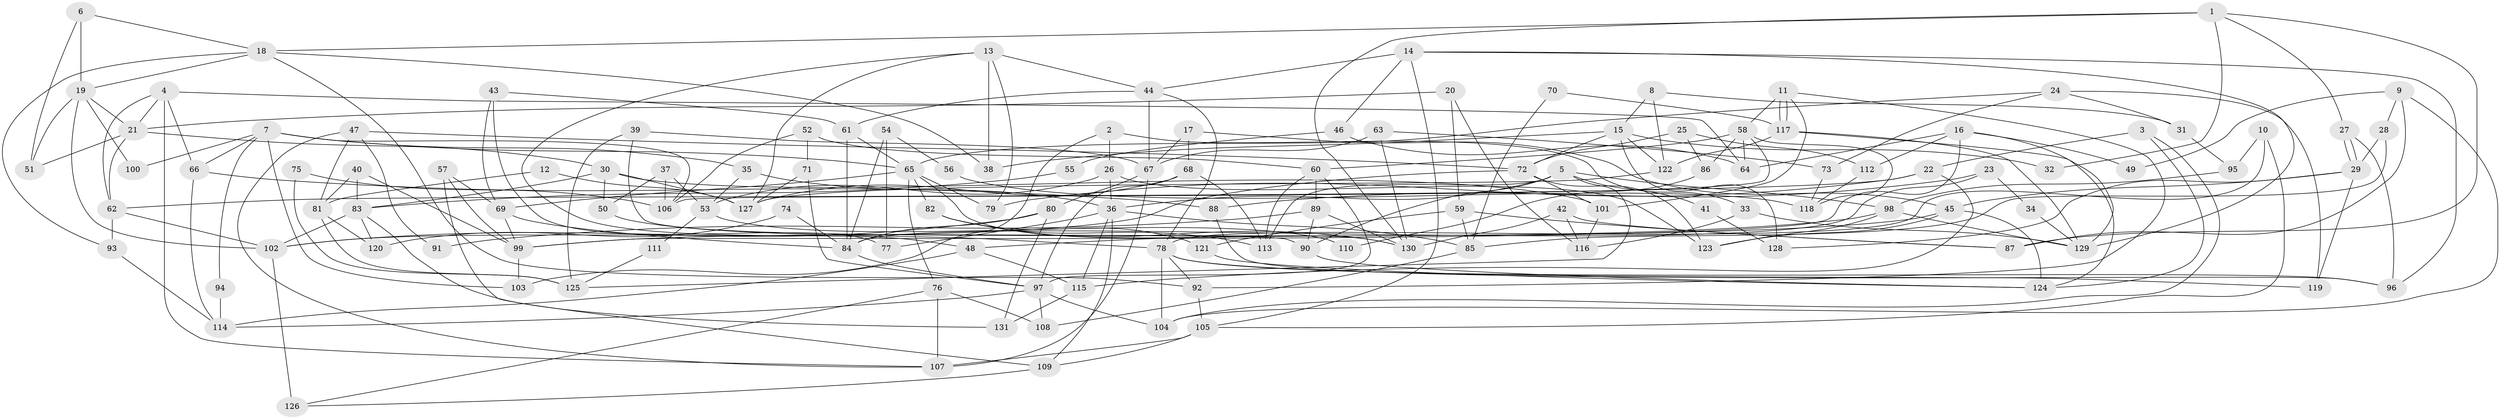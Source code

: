 // coarse degree distribution, {10: 0.045454545454545456, 12: 0.015151515151515152, 8: 0.030303030303030304, 3: 0.22727272727272727, 7: 0.07575757575757576, 9: 0.045454545454545456, 4: 0.13636363636363635, 11: 0.015151515151515152, 13: 0.030303030303030304, 2: 0.12121212121212122, 6: 0.13636363636363635, 5: 0.12121212121212122}
// Generated by graph-tools (version 1.1) at 2025/50/03/04/25 22:50:58]
// undirected, 131 vertices, 262 edges
graph export_dot {
  node [color=gray90,style=filled];
  1;
  2;
  3;
  4;
  5;
  6;
  7;
  8;
  9;
  10;
  11;
  12;
  13;
  14;
  15;
  16;
  17;
  18;
  19;
  20;
  21;
  22;
  23;
  24;
  25;
  26;
  27;
  28;
  29;
  30;
  31;
  32;
  33;
  34;
  35;
  36;
  37;
  38;
  39;
  40;
  41;
  42;
  43;
  44;
  45;
  46;
  47;
  48;
  49;
  50;
  51;
  52;
  53;
  54;
  55;
  56;
  57;
  58;
  59;
  60;
  61;
  62;
  63;
  64;
  65;
  66;
  67;
  68;
  69;
  70;
  71;
  72;
  73;
  74;
  75;
  76;
  77;
  78;
  79;
  80;
  81;
  82;
  83;
  84;
  85;
  86;
  87;
  88;
  89;
  90;
  91;
  92;
  93;
  94;
  95;
  96;
  97;
  98;
  99;
  100;
  101;
  102;
  103;
  104;
  105;
  106;
  107;
  108;
  109;
  110;
  111;
  112;
  113;
  114;
  115;
  116;
  117;
  118;
  119;
  120;
  121;
  122;
  123;
  124;
  125;
  126;
  127;
  128;
  129;
  130;
  131;
  1 -- 27;
  1 -- 130;
  1 -- 18;
  1 -- 32;
  1 -- 87;
  2 -- 26;
  2 -- 33;
  2 -- 103;
  3 -- 104;
  3 -- 124;
  3 -- 22;
  4 -- 21;
  4 -- 64;
  4 -- 62;
  4 -- 66;
  4 -- 107;
  5 -- 113;
  5 -- 36;
  5 -- 41;
  5 -- 90;
  5 -- 98;
  5 -- 125;
  6 -- 18;
  6 -- 19;
  6 -- 51;
  7 -- 35;
  7 -- 103;
  7 -- 65;
  7 -- 66;
  7 -- 94;
  7 -- 100;
  7 -- 106;
  8 -- 122;
  8 -- 15;
  8 -- 31;
  9 -- 28;
  9 -- 104;
  9 -- 49;
  9 -- 87;
  10 -- 105;
  10 -- 95;
  10 -- 78;
  11 -- 92;
  11 -- 117;
  11 -- 117;
  11 -- 58;
  11 -- 101;
  12 -- 81;
  12 -- 127;
  13 -- 79;
  13 -- 38;
  13 -- 44;
  13 -- 48;
  13 -- 127;
  14 -- 129;
  14 -- 44;
  14 -- 46;
  14 -- 96;
  14 -- 105;
  15 -- 72;
  15 -- 122;
  15 -- 32;
  15 -- 38;
  15 -- 128;
  16 -- 99;
  16 -- 129;
  16 -- 49;
  16 -- 64;
  16 -- 112;
  17 -- 68;
  17 -- 67;
  17 -- 45;
  18 -- 93;
  18 -- 19;
  18 -- 38;
  18 -- 92;
  19 -- 102;
  19 -- 21;
  19 -- 51;
  19 -- 100;
  20 -- 59;
  20 -- 21;
  20 -- 116;
  21 -- 51;
  21 -- 30;
  21 -- 62;
  22 -- 62;
  22 -- 79;
  22 -- 115;
  23 -- 88;
  23 -- 84;
  23 -- 34;
  24 -- 119;
  24 -- 65;
  24 -- 31;
  24 -- 73;
  25 -- 72;
  25 -- 112;
  25 -- 86;
  26 -- 123;
  26 -- 36;
  26 -- 53;
  27 -- 29;
  27 -- 29;
  27 -- 96;
  28 -- 29;
  28 -- 85;
  29 -- 45;
  29 -- 119;
  29 -- 128;
  30 -- 101;
  30 -- 50;
  30 -- 83;
  30 -- 127;
  31 -- 95;
  33 -- 129;
  33 -- 116;
  34 -- 129;
  35 -- 36;
  35 -- 53;
  36 -- 115;
  36 -- 109;
  36 -- 77;
  36 -- 85;
  37 -- 50;
  37 -- 106;
  37 -- 53;
  39 -- 67;
  39 -- 125;
  39 -- 90;
  40 -- 99;
  40 -- 83;
  40 -- 81;
  41 -- 128;
  42 -- 87;
  42 -- 130;
  42 -- 116;
  43 -- 61;
  43 -- 69;
  43 -- 77;
  44 -- 67;
  44 -- 61;
  44 -- 78;
  45 -- 48;
  45 -- 123;
  45 -- 124;
  46 -- 64;
  46 -- 55;
  47 -- 107;
  47 -- 72;
  47 -- 81;
  47 -- 91;
  48 -- 115;
  48 -- 114;
  50 -- 78;
  52 -- 71;
  52 -- 60;
  52 -- 106;
  53 -- 110;
  53 -- 111;
  54 -- 84;
  54 -- 77;
  54 -- 56;
  55 -- 83;
  56 -- 118;
  57 -- 99;
  57 -- 69;
  57 -- 109;
  58 -- 106;
  58 -- 60;
  58 -- 64;
  58 -- 86;
  58 -- 118;
  59 -- 87;
  59 -- 85;
  59 -- 121;
  60 -- 89;
  60 -- 97;
  60 -- 113;
  61 -- 65;
  61 -- 84;
  62 -- 93;
  62 -- 102;
  63 -- 130;
  63 -- 67;
  63 -- 73;
  65 -- 82;
  65 -- 69;
  65 -- 76;
  65 -- 79;
  65 -- 130;
  66 -- 88;
  66 -- 114;
  67 -- 80;
  67 -- 107;
  68 -- 97;
  68 -- 127;
  68 -- 113;
  69 -- 84;
  69 -- 99;
  70 -- 117;
  70 -- 85;
  71 -- 127;
  71 -- 97;
  72 -- 102;
  72 -- 101;
  72 -- 123;
  73 -- 118;
  74 -- 120;
  74 -- 84;
  75 -- 125;
  75 -- 106;
  76 -- 107;
  76 -- 108;
  76 -- 126;
  78 -- 92;
  78 -- 96;
  78 -- 104;
  78 -- 119;
  80 -- 102;
  80 -- 84;
  80 -- 131;
  81 -- 120;
  81 -- 125;
  82 -- 113;
  82 -- 121;
  82 -- 130;
  83 -- 102;
  83 -- 120;
  83 -- 131;
  84 -- 97;
  85 -- 108;
  86 -- 110;
  88 -- 96;
  89 -- 90;
  89 -- 130;
  89 -- 91;
  90 -- 124;
  92 -- 105;
  93 -- 114;
  94 -- 114;
  95 -- 98;
  97 -- 114;
  97 -- 104;
  97 -- 108;
  98 -- 123;
  98 -- 99;
  98 -- 129;
  99 -- 103;
  101 -- 116;
  102 -- 126;
  105 -- 107;
  105 -- 109;
  109 -- 126;
  111 -- 125;
  112 -- 118;
  115 -- 131;
  117 -- 124;
  117 -- 122;
  117 -- 129;
  121 -- 124;
  122 -- 127;
}
